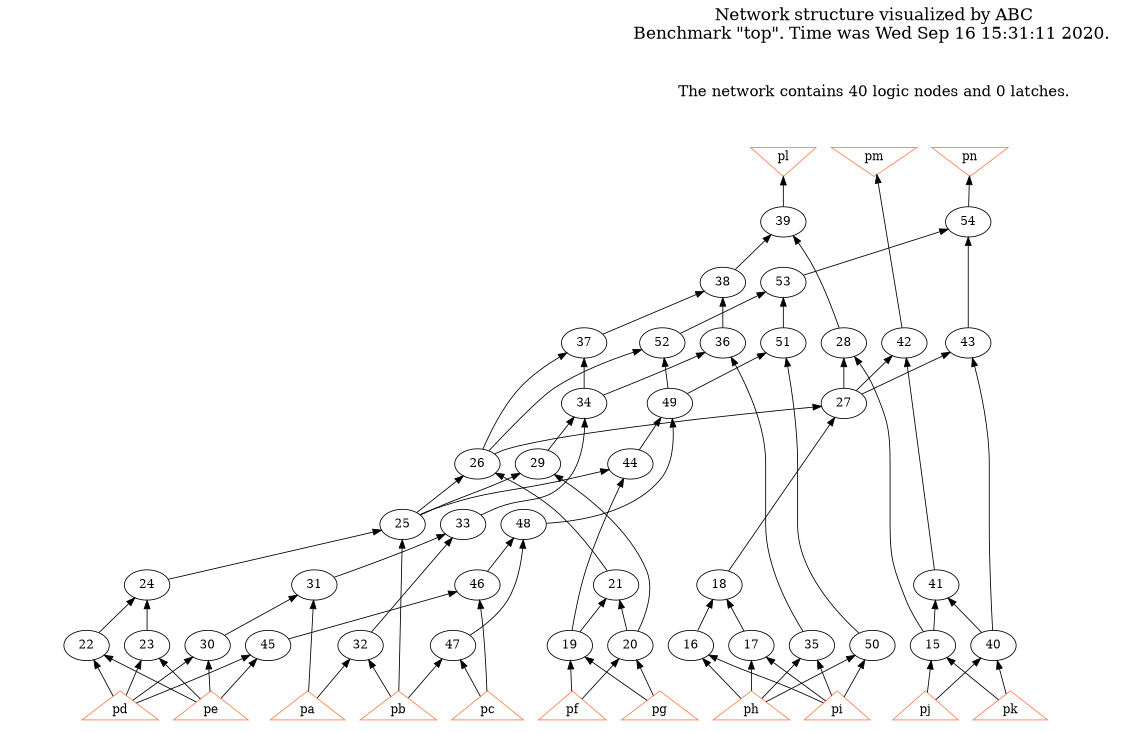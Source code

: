 # Network structure generated by ABC

digraph network {
size = "7.5,10";
center = true;
edge [dir = back];

{
  node [shape = plaintext];
  edge [style = invis];
  LevelTitle1 [label=""];
  LevelTitle2 [label=""];
  Level9 [label = ""];
  Level8 [label = ""];
  Level7 [label = ""];
  Level6 [label = ""];
  Level5 [label = ""];
  Level4 [label = ""];
  Level3 [label = ""];
  Level2 [label = ""];
  Level1 [label = ""];
  Level0 [label = ""];
  LevelTitle1 ->  LevelTitle2 ->  Level9 ->  Level8 ->  Level7 ->  Level6 ->  Level5 ->  Level4 ->  Level3 ->  Level2 ->  Level1 ->  Level0;
}

{
  rank = same;
  LevelTitle1;
  title1 [shape=plaintext,
          fontsize=20,
          fontname = "Times-Roman",
          label="Network structure visualized by ABC\nBenchmark \"top\". Time was Wed Sep 16 15:31:11 2020. "
         ];
}

{
  rank = same;
  LevelTitle2;
  title2 [shape=plaintext,
          fontsize=18,
          fontname = "Times-Roman",
          label="The network contains 40 logic nodes and 0 latches.\n"
         ];
}

{
  rank = same;
  Level9;
  Node12 [label = "pl", shape = invtriangle, color = coral, fillcolor = coral];
  Node13 [label = "pm", shape = invtriangle, color = coral, fillcolor = coral];
  Node14 [label = "pn", shape = invtriangle, color = coral, fillcolor = coral];
}

{
  rank = same;
  Level8;
  Node39 [label = "39\n", shape = ellipse];
  Node54 [label = "54\n", shape = ellipse];
}

{
  rank = same;
  Level7;
  Node38 [label = "38\n", shape = ellipse];
  Node53 [label = "53\n", shape = ellipse];
}

{
  rank = same;
  Level6;
  Node28 [label = "28\n", shape = ellipse];
  Node36 [label = "36\n", shape = ellipse];
  Node37 [label = "37\n", shape = ellipse];
  Node42 [label = "42\n", shape = ellipse];
  Node43 [label = "43\n", shape = ellipse];
  Node51 [label = "51\n", shape = ellipse];
  Node52 [label = "52\n", shape = ellipse];
}

{
  rank = same;
  Level5;
  Node27 [label = "27\n", shape = ellipse];
  Node34 [label = "34\n", shape = ellipse];
  Node49 [label = "49\n", shape = ellipse];
}

{
  rank = same;
  Level4;
  Node26 [label = "26\n", shape = ellipse];
  Node29 [label = "29\n", shape = ellipse];
  Node44 [label = "44\n", shape = ellipse];
}

{
  rank = same;
  Level3;
  Node25 [label = "25\n", shape = ellipse];
  Node33 [label = "33\n", shape = ellipse];
  Node48 [label = "48\n", shape = ellipse];
}

{
  rank = same;
  Level2;
  Node18 [label = "18\n", shape = ellipse];
  Node21 [label = "21\n", shape = ellipse];
  Node24 [label = "24\n", shape = ellipse];
  Node31 [label = "31\n", shape = ellipse];
  Node41 [label = "41\n", shape = ellipse];
  Node46 [label = "46\n", shape = ellipse];
}

{
  rank = same;
  Level1;
  Node15 [label = "15\n", shape = ellipse];
  Node16 [label = "16\n", shape = ellipse];
  Node17 [label = "17\n", shape = ellipse];
  Node19 [label = "19\n", shape = ellipse];
  Node20 [label = "20\n", shape = ellipse];
  Node22 [label = "22\n", shape = ellipse];
  Node23 [label = "23\n", shape = ellipse];
  Node30 [label = "30\n", shape = ellipse];
  Node32 [label = "32\n", shape = ellipse];
  Node35 [label = "35\n", shape = ellipse];
  Node40 [label = "40\n", shape = ellipse];
  Node45 [label = "45\n", shape = ellipse];
  Node47 [label = "47\n", shape = ellipse];
  Node50 [label = "50\n", shape = ellipse];
}

{
  rank = same;
  Level0;
  Node1 [label = "pa", shape = triangle, color = coral, fillcolor = coral];
  Node2 [label = "pb", shape = triangle, color = coral, fillcolor = coral];
  Node3 [label = "pc", shape = triangle, color = coral, fillcolor = coral];
  Node4 [label = "pd", shape = triangle, color = coral, fillcolor = coral];
  Node5 [label = "pe", shape = triangle, color = coral, fillcolor = coral];
  Node6 [label = "pf", shape = triangle, color = coral, fillcolor = coral];
  Node7 [label = "pg", shape = triangle, color = coral, fillcolor = coral];
  Node8 [label = "ph", shape = triangle, color = coral, fillcolor = coral];
  Node9 [label = "pi", shape = triangle, color = coral, fillcolor = coral];
  Node10 [label = "pj", shape = triangle, color = coral, fillcolor = coral];
  Node11 [label = "pk", shape = triangle, color = coral, fillcolor = coral];
}

title1 -> title2 [style = invis];
title2 -> Node12 [style = invis];
title2 -> Node13 [style = invis];
title2 -> Node14 [style = invis];
Node12 -> Node13 [style = invis];
Node13 -> Node14 [style = invis];
Node12 -> Node39 [style = solid];
Node13 -> Node42 [style = solid];
Node14 -> Node54 [style = solid];
Node15 -> Node10 [style = solid];
Node15 -> Node11 [style = solid];
Node16 -> Node8 [style = solid];
Node16 -> Node9 [style = solid];
Node17 -> Node8 [style = solid];
Node17 -> Node9 [style = solid];
Node18 -> Node16 [style = solid];
Node18 -> Node17 [style = solid];
Node19 -> Node6 [style = solid];
Node19 -> Node7 [style = solid];
Node20 -> Node6 [style = solid];
Node20 -> Node7 [style = solid];
Node21 -> Node19 [style = solid];
Node21 -> Node20 [style = solid];
Node22 -> Node4 [style = solid];
Node22 -> Node5 [style = solid];
Node23 -> Node4 [style = solid];
Node23 -> Node5 [style = solid];
Node24 -> Node22 [style = solid];
Node24 -> Node23 [style = solid];
Node25 -> Node2 [style = solid];
Node25 -> Node24 [style = solid];
Node26 -> Node21 [style = solid];
Node26 -> Node25 [style = solid];
Node27 -> Node18 [style = solid];
Node27 -> Node26 [style = solid];
Node28 -> Node15 [style = solid];
Node28 -> Node27 [style = solid];
Node29 -> Node20 [style = solid];
Node29 -> Node25 [style = solid];
Node30 -> Node4 [style = solid];
Node30 -> Node5 [style = solid];
Node31 -> Node1 [style = solid];
Node31 -> Node30 [style = solid];
Node32 -> Node1 [style = solid];
Node32 -> Node2 [style = solid];
Node33 -> Node31 [style = solid];
Node33 -> Node32 [style = solid];
Node34 -> Node29 [style = solid];
Node34 -> Node33 [style = solid];
Node35 -> Node8 [style = solid];
Node35 -> Node9 [style = solid];
Node36 -> Node34 [style = solid];
Node36 -> Node35 [style = solid];
Node37 -> Node26 [style = solid];
Node37 -> Node34 [style = solid];
Node38 -> Node36 [style = solid];
Node38 -> Node37 [style = solid];
Node39 -> Node28 [style = solid];
Node39 -> Node38 [style = solid];
Node40 -> Node10 [style = solid];
Node40 -> Node11 [style = solid];
Node41 -> Node15 [style = solid];
Node41 -> Node40 [style = solid];
Node42 -> Node27 [style = solid];
Node42 -> Node41 [style = solid];
Node43 -> Node27 [style = solid];
Node43 -> Node40 [style = solid];
Node44 -> Node19 [style = solid];
Node44 -> Node25 [style = solid];
Node45 -> Node4 [style = solid];
Node45 -> Node5 [style = solid];
Node46 -> Node3 [style = solid];
Node46 -> Node45 [style = solid];
Node47 -> Node2 [style = solid];
Node47 -> Node3 [style = solid];
Node48 -> Node46 [style = solid];
Node48 -> Node47 [style = solid];
Node49 -> Node44 [style = solid];
Node49 -> Node48 [style = solid];
Node50 -> Node8 [style = solid];
Node50 -> Node9 [style = solid];
Node51 -> Node49 [style = solid];
Node51 -> Node50 [style = solid];
Node52 -> Node26 [style = solid];
Node52 -> Node49 [style = solid];
Node53 -> Node51 [style = solid];
Node53 -> Node52 [style = solid];
Node54 -> Node43 [style = solid];
Node54 -> Node53 [style = solid];
}

